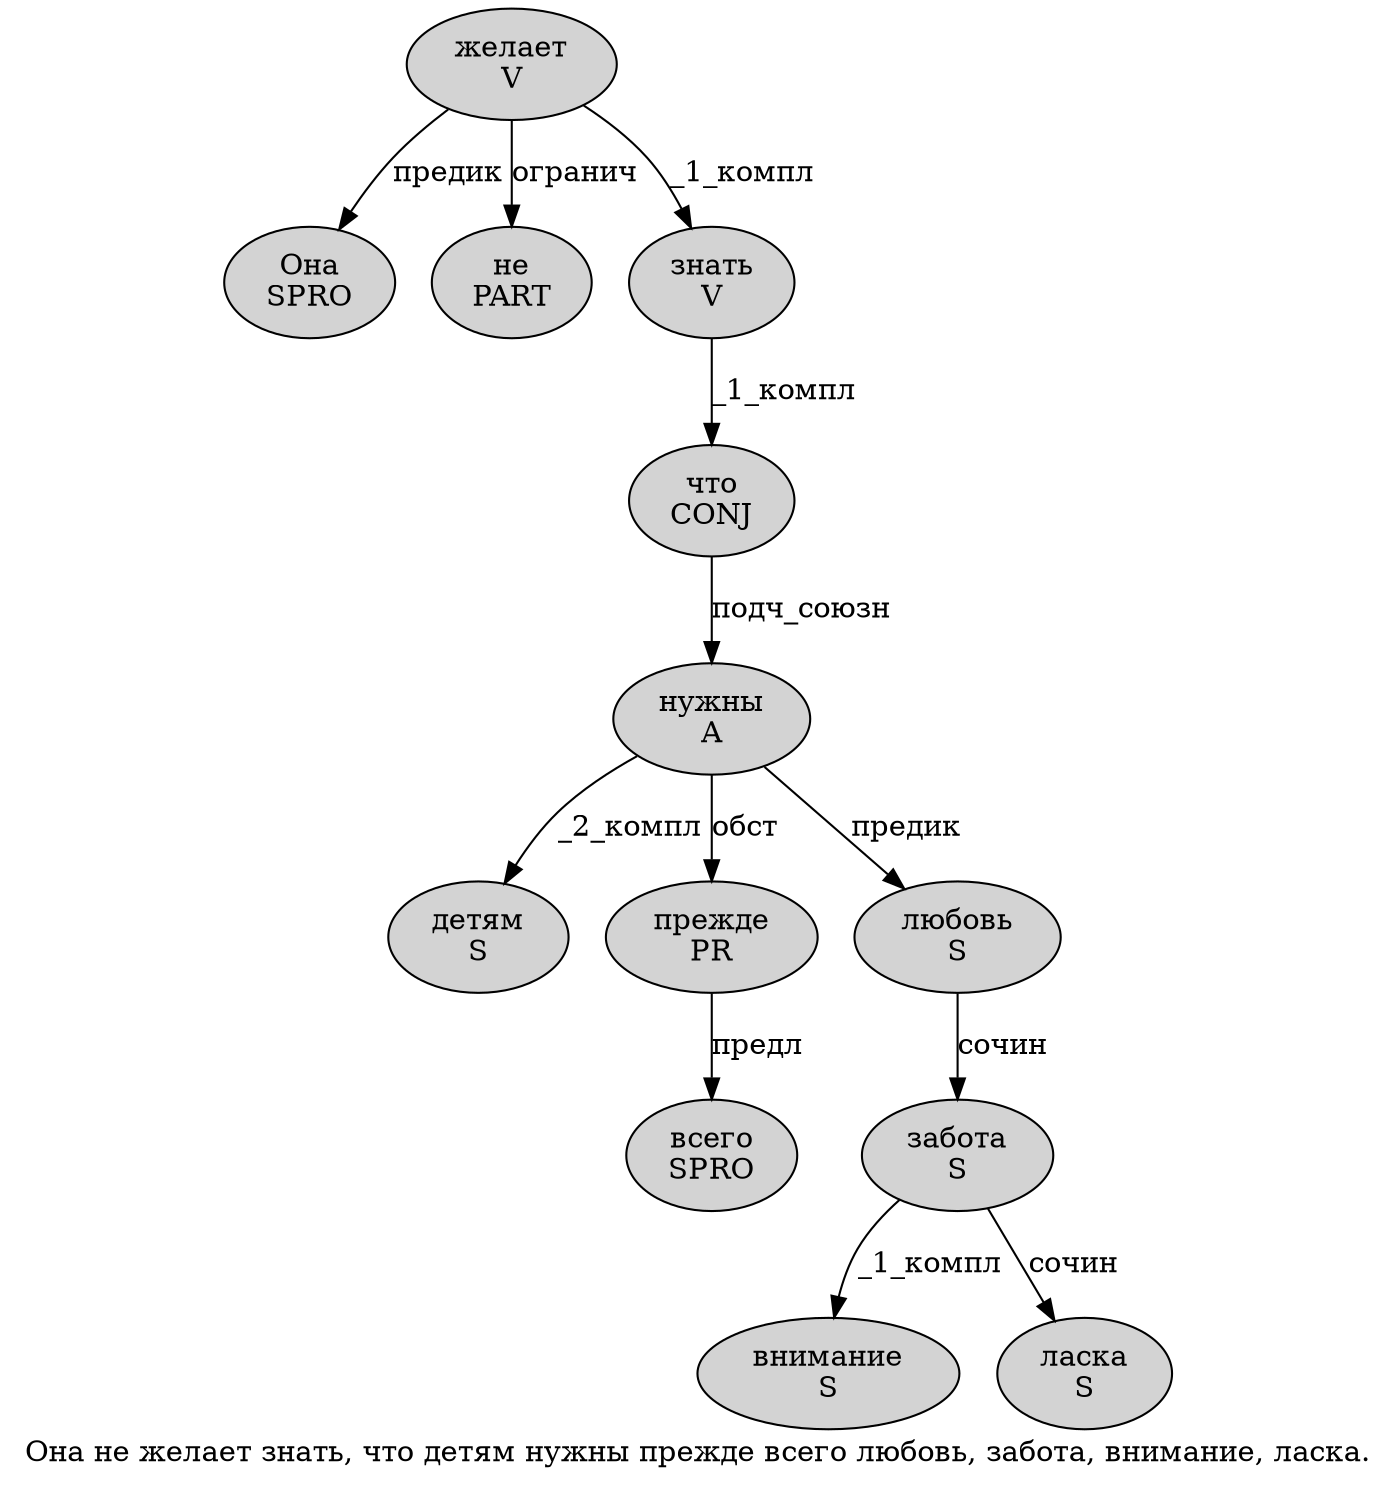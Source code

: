 digraph SENTENCE_455 {
	graph [label="Она не желает знать, что детям нужны прежде всего любовь, забота, внимание, ласка."]
	node [style=filled]
		0 [label="Она
SPRO" color="" fillcolor=lightgray penwidth=1 shape=ellipse]
		1 [label="не
PART" color="" fillcolor=lightgray penwidth=1 shape=ellipse]
		2 [label="желает
V" color="" fillcolor=lightgray penwidth=1 shape=ellipse]
		3 [label="знать
V" color="" fillcolor=lightgray penwidth=1 shape=ellipse]
		5 [label="что
CONJ" color="" fillcolor=lightgray penwidth=1 shape=ellipse]
		6 [label="детям
S" color="" fillcolor=lightgray penwidth=1 shape=ellipse]
		7 [label="нужны
A" color="" fillcolor=lightgray penwidth=1 shape=ellipse]
		8 [label="прежде
PR" color="" fillcolor=lightgray penwidth=1 shape=ellipse]
		9 [label="всего
SPRO" color="" fillcolor=lightgray penwidth=1 shape=ellipse]
		10 [label="любовь
S" color="" fillcolor=lightgray penwidth=1 shape=ellipse]
		12 [label="забота
S" color="" fillcolor=lightgray penwidth=1 shape=ellipse]
		14 [label="внимание
S" color="" fillcolor=lightgray penwidth=1 shape=ellipse]
		16 [label="ласка
S" color="" fillcolor=lightgray penwidth=1 shape=ellipse]
			5 -> 7 [label="подч_союзн"]
			12 -> 14 [label="_1_компл"]
			12 -> 16 [label="сочин"]
			3 -> 5 [label="_1_компл"]
			7 -> 6 [label="_2_компл"]
			7 -> 8 [label="обст"]
			7 -> 10 [label="предик"]
			2 -> 0 [label="предик"]
			2 -> 1 [label="огранич"]
			2 -> 3 [label="_1_компл"]
			8 -> 9 [label="предл"]
			10 -> 12 [label="сочин"]
}